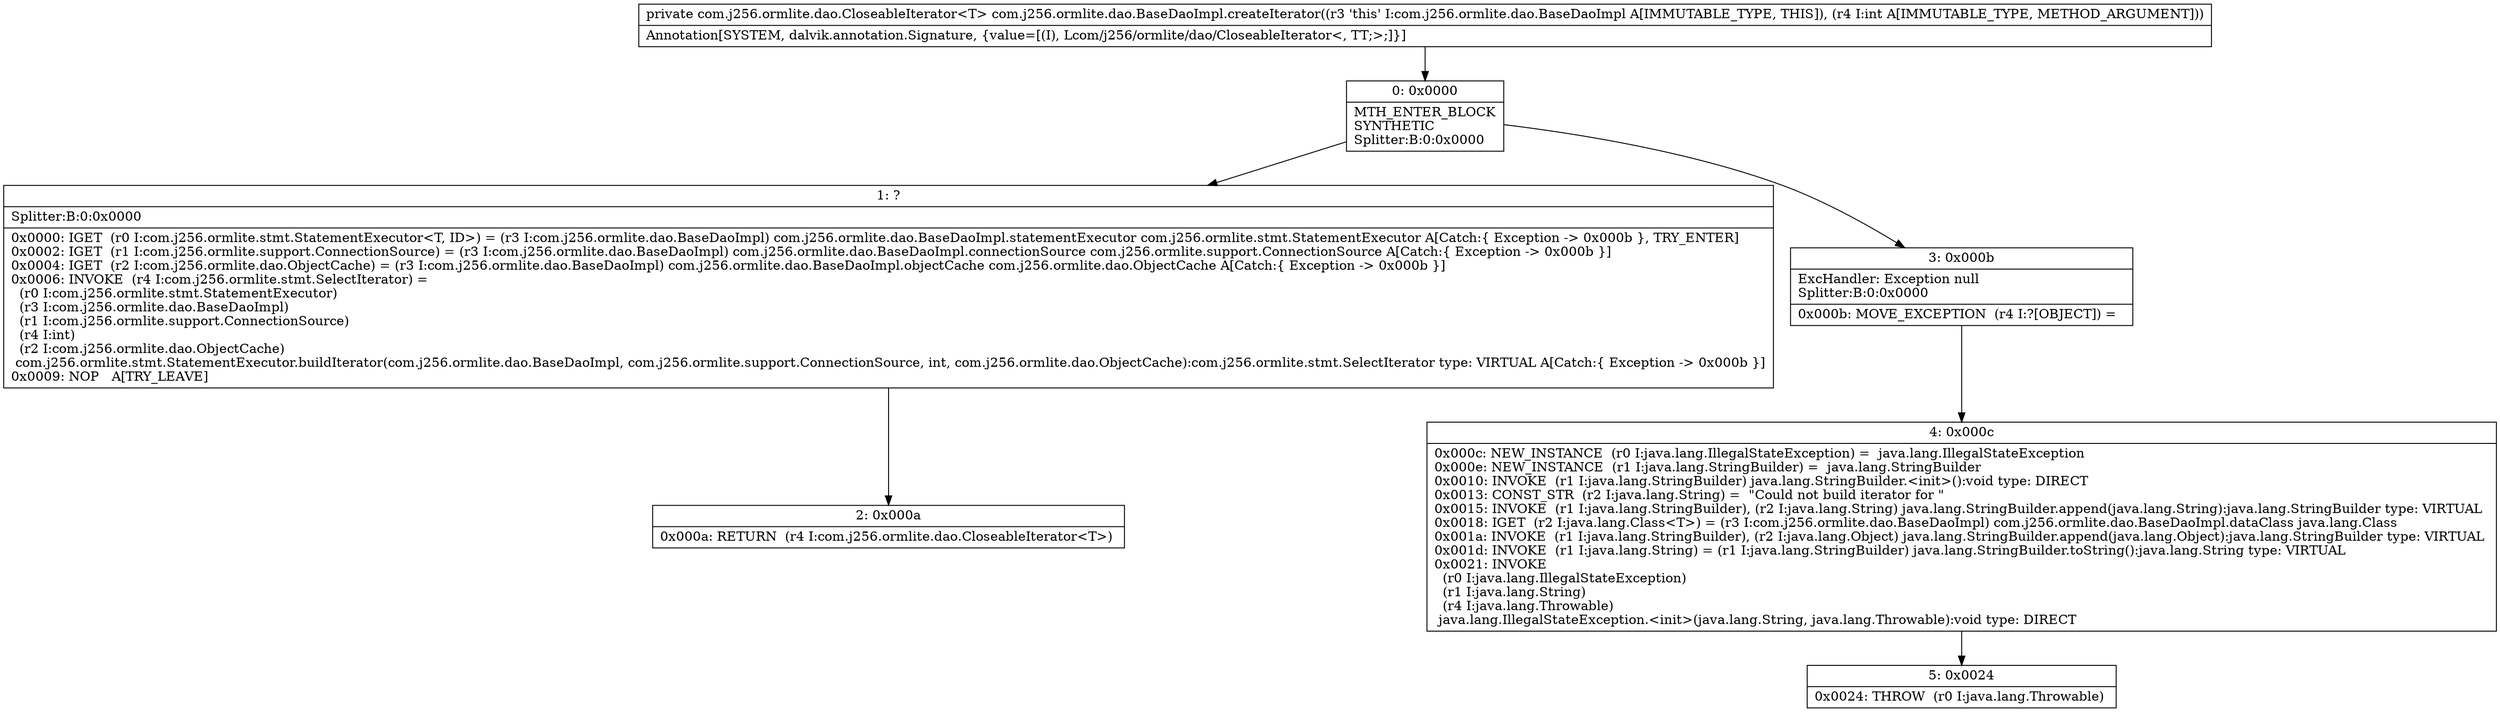 digraph "CFG forcom.j256.ormlite.dao.BaseDaoImpl.createIterator(I)Lcom\/j256\/ormlite\/dao\/CloseableIterator;" {
Node_0 [shape=record,label="{0\:\ 0x0000|MTH_ENTER_BLOCK\lSYNTHETIC\lSplitter:B:0:0x0000\l}"];
Node_1 [shape=record,label="{1\:\ ?|Splitter:B:0:0x0000\l|0x0000: IGET  (r0 I:com.j256.ormlite.stmt.StatementExecutor\<T, ID\>) = (r3 I:com.j256.ormlite.dao.BaseDaoImpl) com.j256.ormlite.dao.BaseDaoImpl.statementExecutor com.j256.ormlite.stmt.StatementExecutor A[Catch:\{ Exception \-\> 0x000b \}, TRY_ENTER]\l0x0002: IGET  (r1 I:com.j256.ormlite.support.ConnectionSource) = (r3 I:com.j256.ormlite.dao.BaseDaoImpl) com.j256.ormlite.dao.BaseDaoImpl.connectionSource com.j256.ormlite.support.ConnectionSource A[Catch:\{ Exception \-\> 0x000b \}]\l0x0004: IGET  (r2 I:com.j256.ormlite.dao.ObjectCache) = (r3 I:com.j256.ormlite.dao.BaseDaoImpl) com.j256.ormlite.dao.BaseDaoImpl.objectCache com.j256.ormlite.dao.ObjectCache A[Catch:\{ Exception \-\> 0x000b \}]\l0x0006: INVOKE  (r4 I:com.j256.ormlite.stmt.SelectIterator) = \l  (r0 I:com.j256.ormlite.stmt.StatementExecutor)\l  (r3 I:com.j256.ormlite.dao.BaseDaoImpl)\l  (r1 I:com.j256.ormlite.support.ConnectionSource)\l  (r4 I:int)\l  (r2 I:com.j256.ormlite.dao.ObjectCache)\l com.j256.ormlite.stmt.StatementExecutor.buildIterator(com.j256.ormlite.dao.BaseDaoImpl, com.j256.ormlite.support.ConnectionSource, int, com.j256.ormlite.dao.ObjectCache):com.j256.ormlite.stmt.SelectIterator type: VIRTUAL A[Catch:\{ Exception \-\> 0x000b \}]\l0x0009: NOP   A[TRY_LEAVE]\l}"];
Node_2 [shape=record,label="{2\:\ 0x000a|0x000a: RETURN  (r4 I:com.j256.ormlite.dao.CloseableIterator\<T\>) \l}"];
Node_3 [shape=record,label="{3\:\ 0x000b|ExcHandler: Exception null\lSplitter:B:0:0x0000\l|0x000b: MOVE_EXCEPTION  (r4 I:?[OBJECT]) =  \l}"];
Node_4 [shape=record,label="{4\:\ 0x000c|0x000c: NEW_INSTANCE  (r0 I:java.lang.IllegalStateException) =  java.lang.IllegalStateException \l0x000e: NEW_INSTANCE  (r1 I:java.lang.StringBuilder) =  java.lang.StringBuilder \l0x0010: INVOKE  (r1 I:java.lang.StringBuilder) java.lang.StringBuilder.\<init\>():void type: DIRECT \l0x0013: CONST_STR  (r2 I:java.lang.String) =  \"Could not build iterator for \" \l0x0015: INVOKE  (r1 I:java.lang.StringBuilder), (r2 I:java.lang.String) java.lang.StringBuilder.append(java.lang.String):java.lang.StringBuilder type: VIRTUAL \l0x0018: IGET  (r2 I:java.lang.Class\<T\>) = (r3 I:com.j256.ormlite.dao.BaseDaoImpl) com.j256.ormlite.dao.BaseDaoImpl.dataClass java.lang.Class \l0x001a: INVOKE  (r1 I:java.lang.StringBuilder), (r2 I:java.lang.Object) java.lang.StringBuilder.append(java.lang.Object):java.lang.StringBuilder type: VIRTUAL \l0x001d: INVOKE  (r1 I:java.lang.String) = (r1 I:java.lang.StringBuilder) java.lang.StringBuilder.toString():java.lang.String type: VIRTUAL \l0x0021: INVOKE  \l  (r0 I:java.lang.IllegalStateException)\l  (r1 I:java.lang.String)\l  (r4 I:java.lang.Throwable)\l java.lang.IllegalStateException.\<init\>(java.lang.String, java.lang.Throwable):void type: DIRECT \l}"];
Node_5 [shape=record,label="{5\:\ 0x0024|0x0024: THROW  (r0 I:java.lang.Throwable) \l}"];
MethodNode[shape=record,label="{private com.j256.ormlite.dao.CloseableIterator\<T\> com.j256.ormlite.dao.BaseDaoImpl.createIterator((r3 'this' I:com.j256.ormlite.dao.BaseDaoImpl A[IMMUTABLE_TYPE, THIS]), (r4 I:int A[IMMUTABLE_TYPE, METHOD_ARGUMENT]))  | Annotation[SYSTEM, dalvik.annotation.Signature, \{value=[(I), Lcom\/j256\/ormlite\/dao\/CloseableIterator\<, TT;\>;]\}]\l}"];
MethodNode -> Node_0;
Node_0 -> Node_1;
Node_0 -> Node_3;
Node_1 -> Node_2;
Node_3 -> Node_4;
Node_4 -> Node_5;
}


